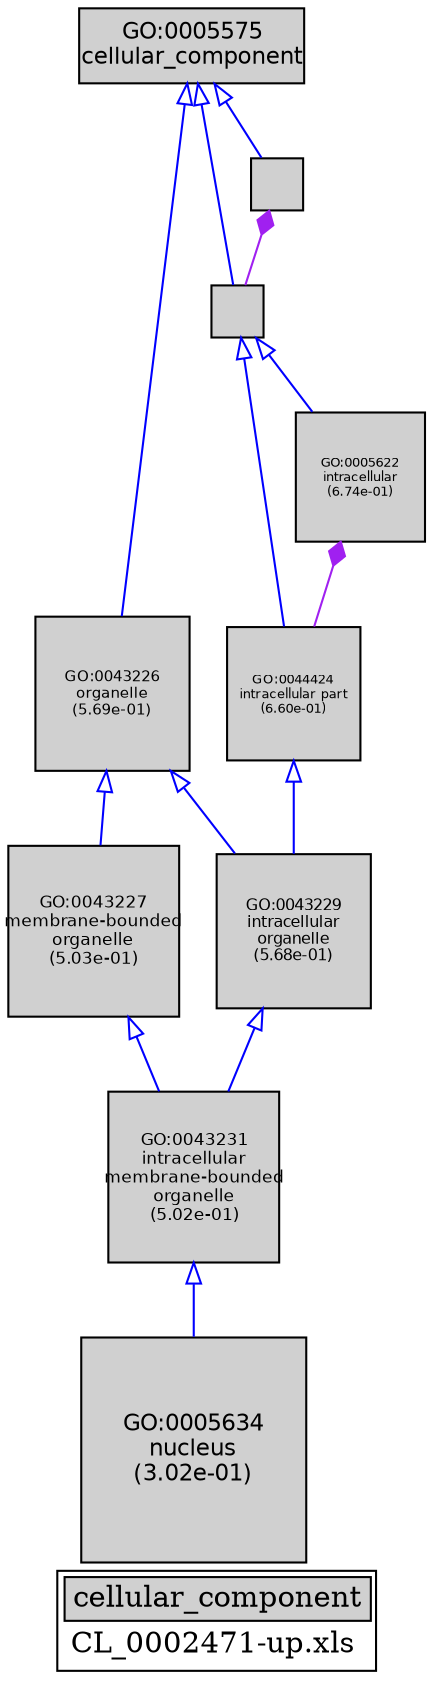 digraph "cellular_component" {
graph [ bgcolor = "#FFFFFF", label = <<TABLE COLOR="black" BGCOLOR="white"><TR><TD COLSPAN="2" BGCOLOR="#D0D0D0"><FONT COLOR="black">cellular_component</FONT></TD></TR><TR><TD BORDER="0">CL_0002471-up.xls</TD></TR></TABLE>> ];
node [ fontname = "Helvetica" ];

subgraph "nodes" {

node [ style = "filled", fixedsize = "true", width = 1, shape = "box", fontsize = 9, fillcolor = "#D0D0D0", fontcolor = "black", color = "black" ];

"GO:0005575" [ URL = "#GO:0005575", label = <<TABLE BORDER="0"><TR><TD>GO:0005575<BR/>cellular_component</TD></TR></TABLE>>, width = 1.5, shape = "box", fontsize = 10.8 ];
"GO:0043226" [ URL = "#GO:0043226", label = <<TABLE BORDER="0"><TR><TD>GO:0043226<BR/>organelle<BR/>(5.69e-01)</TD></TR></TABLE>>, width = 1.03132067594, shape = "box", fontsize = 7.42550886675, height = 1.03132067594 ];
"GO:0044424" [ URL = "#GO:0044424", label = <<TABLE BORDER="0"><TR><TD>GO:0044424<BR/>intracellular part<BR/>(6.60e-01)</TD></TR></TABLE>>, width = 0.887687943558, shape = "box", fontsize = 6.39135319362, height = 0.887687943558 ];
"GO:0043229" [ URL = "#GO:0043229", label = <<TABLE BORDER="0"><TR><TD>GO:0043229<BR/>intracellular<BR/>organelle<BR/>(5.68e-01)</TD></TR></TABLE>>, width = 1.03390452128, shape = "box", fontsize = 7.44411255318, height = 1.03390452128 ];
"GO:0005634" [ URL = "#GO:0005634", label = <<TABLE BORDER="0"><TR><TD>GO:0005634<BR/>nucleus<BR/>(3.02e-01)</TD></TR></TABLE>>, width = 1.5, shape = "box", fontsize = 10.8, height = 1.5 ];
"GO:0043231" [ URL = "#GO:0043231", label = <<TABLE BORDER="0"><TR><TD>GO:0043231<BR/>intracellular<BR/>membrane-bounded<BR/>organelle<BR/>(5.02e-01)</TD></TR></TABLE>>, width = 1.14022810364, shape = "box", fontsize = 8.20964234624, height = 1.14022810364 ];
"GO:0043227" [ URL = "#GO:0043227", label = <<TABLE BORDER="0"><TR><TD>GO:0043227<BR/>membrane-bounded<BR/>organelle<BR/>(5.03e-01)</TD></TR></TABLE>>, width = 1.13859689405, shape = "box", fontsize = 8.19789763716, height = 1.13859689405 ];
"GO:0044464" [ URL = "#GO:0044464", label = "", width = 0.347594484112, shape = "box", height = 0.347594484112 ];
"GO:0005622" [ URL = "#GO:0005622", label = <<TABLE BORDER="0"><TR><TD>GO:0005622<BR/>intracellular<BR/>(6.74e-01)</TD></TR></TABLE>>, width = 0.865122548705, shape = "box", fontsize = 6.22888235068, height = 0.865122548705 ];
"GO:0005623" [ URL = "#GO:0005623", label = "", width = 0.347594484112, shape = "box", height = 0.347594484112 ];
}
subgraph "edges" {


edge [ dir = "back", weight = 1 ];
subgraph "regulates" {


edge [ color = "cyan", arrowtail = "none" ];
subgraph "positive" {


edge [ color = "green", arrowtail = "vee" ];
}
subgraph "negative" {


edge [ color = "red", arrowtail = "tee" ];
}
}
subgraph "part_of" {


edge [ color = "purple", arrowtail = "diamond", weight = 2.5 ];
"GO:0005623" -> "GO:0044464";
"GO:0005622" -> "GO:0044424";
}
subgraph "is_a" {


edge [ color = "blue", arrowtail = "empty", weight = 5.0 ];
"GO:0043226" -> "GO:0043229";
"GO:0043226" -> "GO:0043227";
"GO:0043227" -> "GO:0043231";
"GO:0005575" -> "GO:0043226";
"GO:0044424" -> "GO:0043229";
"GO:0044464" -> "GO:0044424";
"GO:0005575" -> "GO:0044464";
"GO:0044464" -> "GO:0005622";
"GO:0005575" -> "GO:0005623";
"GO:0043231" -> "GO:0005634";
"GO:0043229" -> "GO:0043231";
}
}
}
